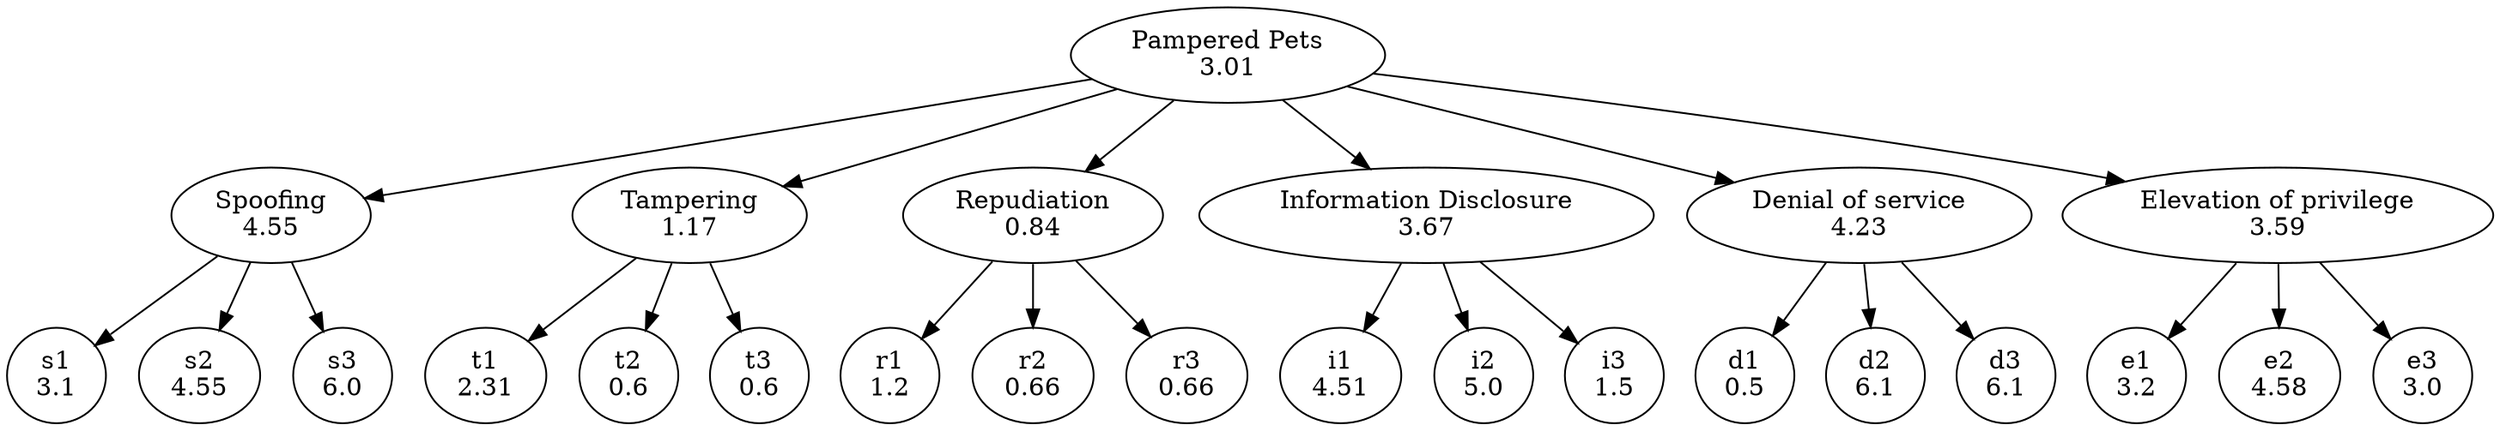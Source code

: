 digraph tree {
    "Pampered Pets
3.01";
    "Spoofing
4.55";
    "s1
3.1";
    "s2
4.55";
    "s3
6.0";
    "Tampering
1.17";
    "t1
2.31";
    "t2
0.6";
    "t3
0.6";
    "Repudiation
0.84";
    "r1
1.2";
    "r2
0.66";
    "r3
0.66";
    "Information Disclosure
3.67";
    "i1
4.51";
    "i2
5.0";
    "i3
1.5";
    "Denial of service
4.23";
    "d1
0.5";
    "d2
6.1";
    "d3
6.1";
    "Elevation of privilege
3.59";
    "e1
3.2";
    "e2
4.58";
    "e3
3.0";
    "Pampered Pets
3.01" -> "Spoofing
4.55";
    "Pampered Pets
3.01" -> "Tampering
1.17";
    "Pampered Pets
3.01" -> "Repudiation
0.84";
    "Pampered Pets
3.01" -> "Information Disclosure
3.67";
    "Pampered Pets
3.01" -> "Denial of service
4.23";
    "Pampered Pets
3.01" -> "Elevation of privilege
3.59";
    "Spoofing
4.55" -> "s1
3.1";
    "Spoofing
4.55" -> "s2
4.55";
    "Spoofing
4.55" -> "s3
6.0";
    "Tampering
1.17" -> "t1
2.31";
    "Tampering
1.17" -> "t2
0.6";
    "Tampering
1.17" -> "t3
0.6";
    "Repudiation
0.84" -> "r1
1.2";
    "Repudiation
0.84" -> "r2
0.66";
    "Repudiation
0.84" -> "r3
0.66";
    "Information Disclosure
3.67" -> "i1
4.51";
    "Information Disclosure
3.67" -> "i2
5.0";
    "Information Disclosure
3.67" -> "i3
1.5";
    "Denial of service
4.23" -> "d1
0.5";
    "Denial of service
4.23" -> "d2
6.1";
    "Denial of service
4.23" -> "d3
6.1";
    "Elevation of privilege
3.59" -> "e1
3.2";
    "Elevation of privilege
3.59" -> "e2
4.58";
    "Elevation of privilege
3.59" -> "e3
3.0";
}

